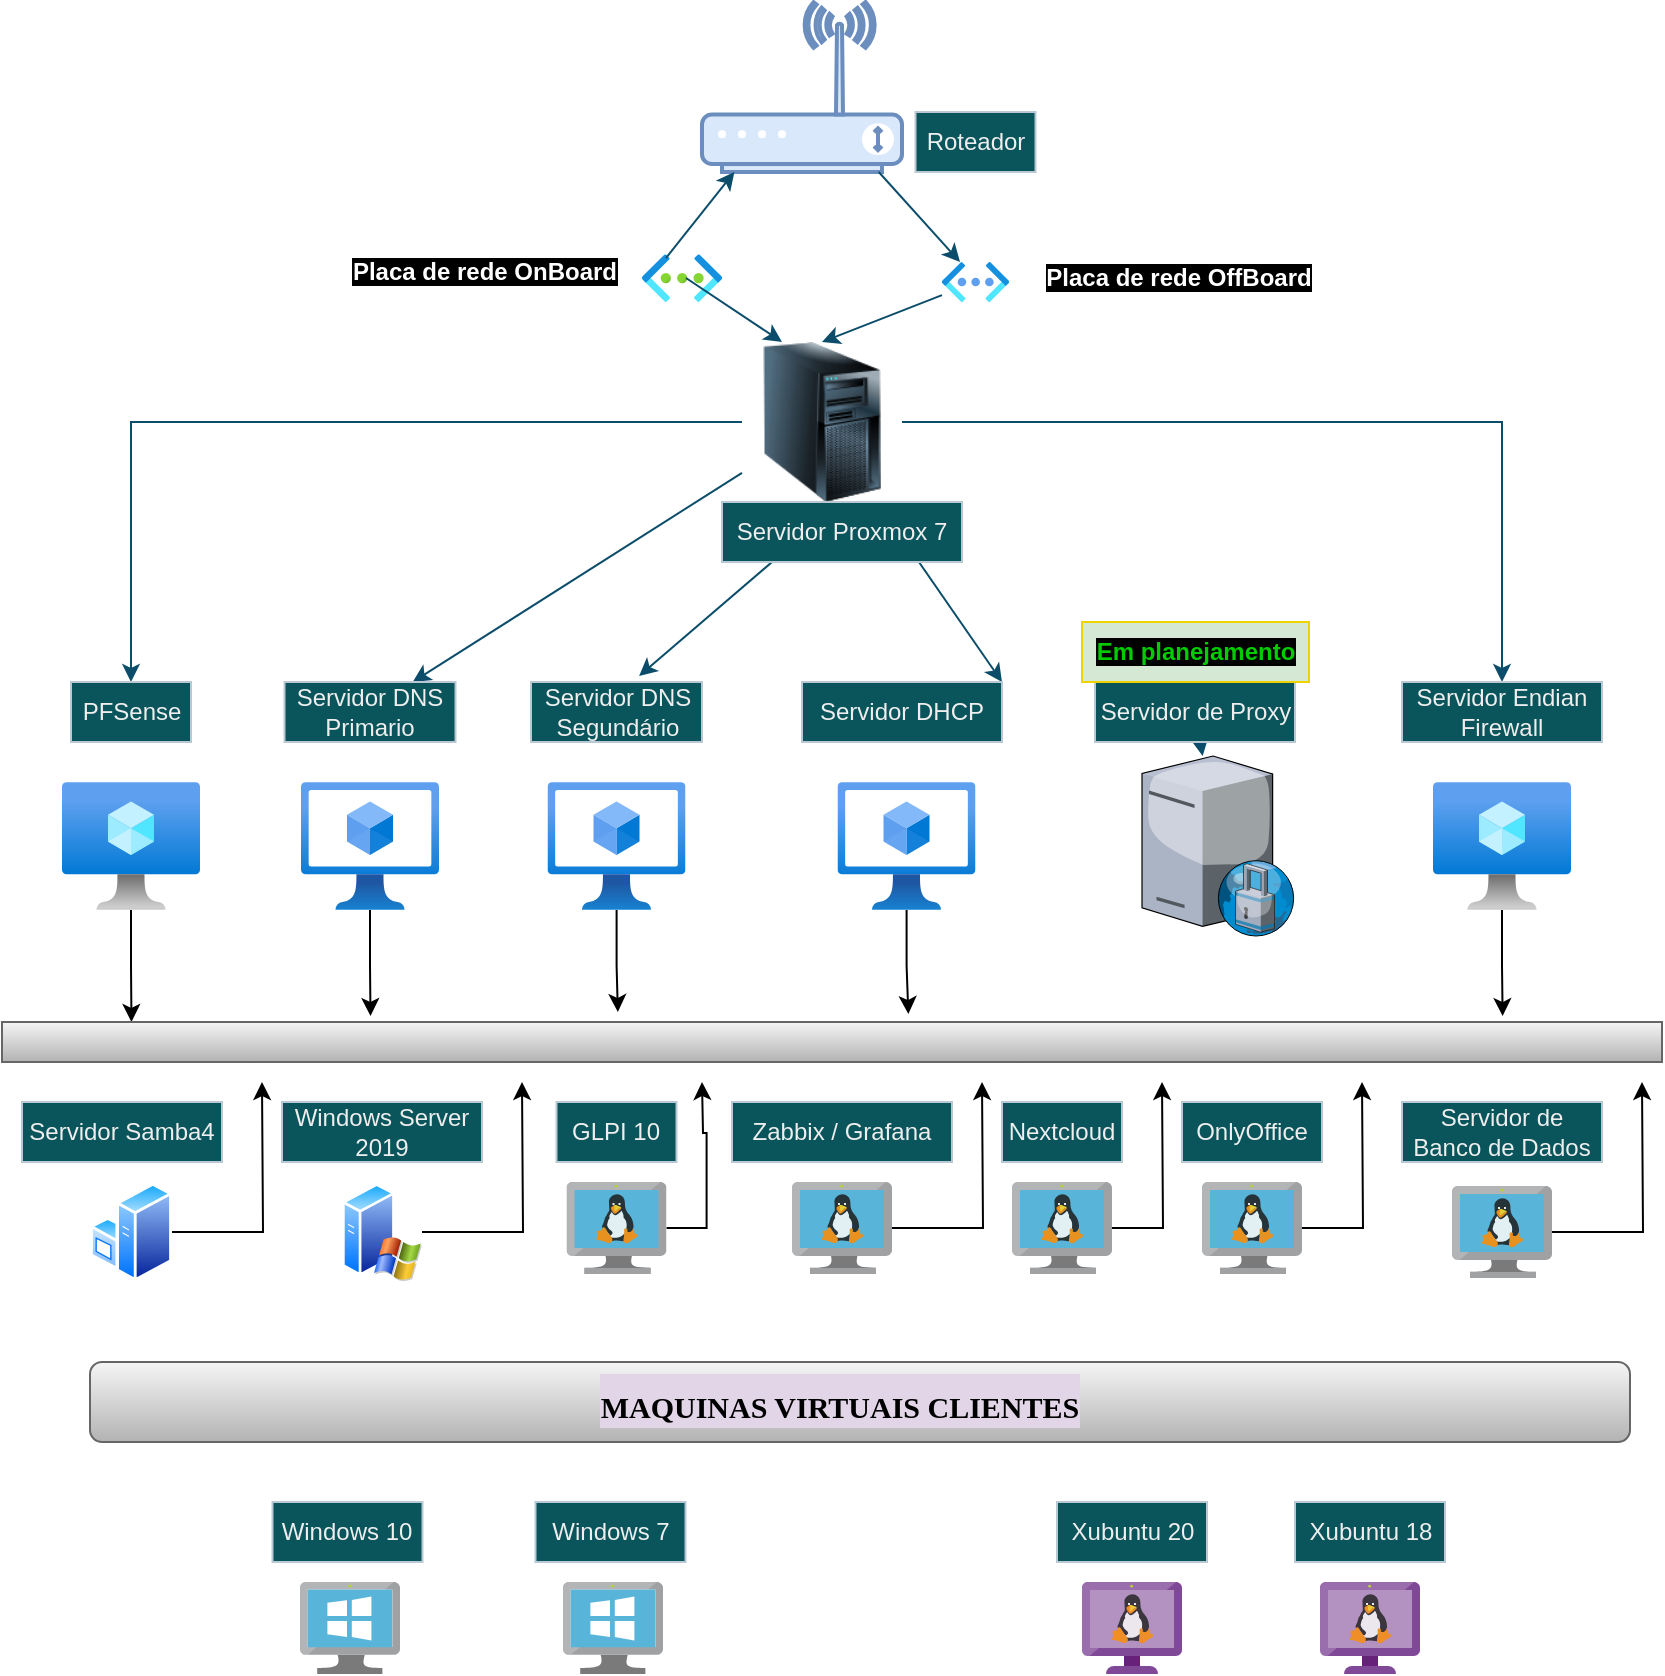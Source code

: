 <mxfile version="21.6.6" type="github">
  <diagram name="Página-1" id="z-KcZ3VixuFzE4qX6nMh">
    <mxGraphModel dx="794" dy="486" grid="1" gridSize="10" guides="1" tooltips="1" connect="1" arrows="1" fold="1" page="1" pageScale="1" pageWidth="827" pageHeight="1169" background="#ffffff" math="0" shadow="0">
      <root>
        <mxCell id="0" />
        <mxCell id="1" parent="0" />
        <mxCell id="HYDqoLFhDLZLG5UxYBqZ-31" style="edgeStyle=orthogonalEdgeStyle;rounded=0;orthogonalLoop=1;jettySize=auto;html=1;entryX=0.5;entryY=0;entryDx=0;entryDy=0;strokeColor=#0B4D6A;" parent="1" source="HYDqoLFhDLZLG5UxYBqZ-1" target="HYDqoLFhDLZLG5UxYBqZ-21" edge="1">
          <mxGeometry relative="1" as="geometry" />
        </mxCell>
        <mxCell id="HYDqoLFhDLZLG5UxYBqZ-32" style="edgeStyle=orthogonalEdgeStyle;rounded=0;orthogonalLoop=1;jettySize=auto;html=1;entryX=0.5;entryY=0;entryDx=0;entryDy=0;strokeColor=#0B4D6A;" parent="1" source="HYDqoLFhDLZLG5UxYBqZ-1" target="HYDqoLFhDLZLG5UxYBqZ-30" edge="1">
          <mxGeometry relative="1" as="geometry" />
        </mxCell>
        <mxCell id="HYDqoLFhDLZLG5UxYBqZ-33" style="edgeStyle=none;rounded=0;orthogonalLoop=1;jettySize=auto;html=1;entryX=0.75;entryY=0;entryDx=0;entryDy=0;strokeColor=#0B4D6A;" parent="1" source="HYDqoLFhDLZLG5UxYBqZ-1" target="HYDqoLFhDLZLG5UxYBqZ-23" edge="1">
          <mxGeometry relative="1" as="geometry">
            <mxPoint x="360" y="263" as="sourcePoint" />
            <mxPoint x="232.965" y="390" as="targetPoint" />
          </mxGeometry>
        </mxCell>
        <mxCell id="HYDqoLFhDLZLG5UxYBqZ-35" style="edgeStyle=none;rounded=0;orthogonalLoop=1;jettySize=auto;html=1;entryX=1;entryY=0;entryDx=0;entryDy=0;strokeColor=#0B4D6A;" parent="1" source="HYDqoLFhDLZLG5UxYBqZ-1" target="HYDqoLFhDLZLG5UxYBqZ-25" edge="1">
          <mxGeometry relative="1" as="geometry" />
        </mxCell>
        <mxCell id="HYDqoLFhDLZLG5UxYBqZ-1" value="" style="image;html=1;image=img/lib/clip_art/computers/Server_Tower_128x128.png;labelBackgroundColor=none;fillColor=#09555B;strokeColor=#BAC8D3;fontColor=#EEEEEE;" parent="1" vertex="1">
          <mxGeometry x="370" y="220" width="80" height="80" as="geometry" />
        </mxCell>
        <mxCell id="HYDqoLFhDLZLG5UxYBqZ-2" value="" style="verticalAlign=top;verticalLabelPosition=bottom;labelPosition=center;align=center;html=1;outlineConnect=0;gradientDirection=north;strokeWidth=2;shape=mxgraph.networks.wireless_modem;labelBackgroundColor=none;fillColor=#dae8fc;strokeColor=#6c8ebf;" parent="1" vertex="1">
          <mxGeometry x="350" y="50" width="100" height="85" as="geometry" />
        </mxCell>
        <mxCell id="HYDqoLFhDLZLG5UxYBqZ-3" value="Roteador" style="text;align=center;html=1;verticalAlign=middle;whiteSpace=wrap;rounded=0;labelBackgroundColor=none;fillColor=#09555B;fontColor=#EEEEEE;strokeColor=#BAC8D3;" parent="1" vertex="1">
          <mxGeometry x="456.75" y="105" width="60" height="30" as="geometry" />
        </mxCell>
        <mxCell id="HYDqoLFhDLZLG5UxYBqZ-4" value="" style="image;aspect=fixed;html=1;points=[];align=center;fontSize=12;image=img/lib/azure2/networking/Virtual_Networks.svg;labelBackgroundColor=none;fillColor=#09555B;strokeColor=#BAC8D3;fontColor=#EEEEEE;" parent="1" vertex="1">
          <mxGeometry x="320" y="176.12" width="40" height="23.88" as="geometry" />
        </mxCell>
        <mxCell id="HYDqoLFhDLZLG5UxYBqZ-8" style="edgeStyle=none;rounded=0;orthogonalLoop=1;jettySize=auto;html=1;labelBackgroundColor=none;fontColor=default;strokeColor=#0B4D6A;entryX=0.5;entryY=0;entryDx=0;entryDy=0;" parent="1" source="HYDqoLFhDLZLG5UxYBqZ-5" target="HYDqoLFhDLZLG5UxYBqZ-1" edge="1">
          <mxGeometry relative="1" as="geometry" />
        </mxCell>
        <mxCell id="HYDqoLFhDLZLG5UxYBqZ-5" value="" style="image;aspect=fixed;html=1;points=[];align=center;fontSize=12;image=img/lib/azure2/networking/Virtual_Networks_Classic.svg;labelBackgroundColor=none;fillColor=#09555B;strokeColor=#BAC8D3;fontColor=#EEEEEE;" parent="1" vertex="1">
          <mxGeometry x="470" y="180" width="33.5" height="20" as="geometry" />
        </mxCell>
        <mxCell id="HYDqoLFhDLZLG5UxYBqZ-7" value="" style="orthogonalLoop=1;jettySize=auto;html=1;rounded=0;entryX=0.269;entryY=0;entryDx=0;entryDy=0;entryPerimeter=0;labelBackgroundColor=none;fontColor=default;strokeColor=#0B4D6A;" parent="1" source="HYDqoLFhDLZLG5UxYBqZ-2" target="HYDqoLFhDLZLG5UxYBqZ-5" edge="1">
          <mxGeometry width="80" relative="1" as="geometry">
            <mxPoint x="410" y="210" as="sourcePoint" />
            <mxPoint x="490" y="210" as="targetPoint" />
          </mxGeometry>
        </mxCell>
        <mxCell id="HYDqoLFhDLZLG5UxYBqZ-9" value="" style="edgeStyle=none;orthogonalLoop=1;jettySize=auto;html=1;rounded=0;strokeColor=#0B4D6A;exitX=0.3;exitY=0.079;exitDx=0;exitDy=0;exitPerimeter=0;labelBackgroundColor=none;fontColor=default;" parent="1" source="HYDqoLFhDLZLG5UxYBqZ-4" target="HYDqoLFhDLZLG5UxYBqZ-2" edge="1">
          <mxGeometry width="80" relative="1" as="geometry">
            <mxPoint x="410" y="210" as="sourcePoint" />
            <mxPoint x="490" y="210" as="targetPoint" />
            <Array as="points" />
          </mxGeometry>
        </mxCell>
        <mxCell id="HYDqoLFhDLZLG5UxYBqZ-10" value="" style="edgeStyle=none;orthogonalLoop=1;jettySize=auto;html=1;rounded=0;strokeColor=#0B4D6A;exitX=0.3;exitY=0.079;exitDx=0;exitDy=0;exitPerimeter=0;labelBackgroundColor=none;fontColor=default;" parent="1" edge="1">
          <mxGeometry width="80" relative="1" as="geometry">
            <mxPoint x="342" y="188" as="sourcePoint" />
            <mxPoint x="390" y="220" as="targetPoint" />
            <Array as="points">
              <mxPoint x="390" y="220" />
            </Array>
          </mxGeometry>
        </mxCell>
        <mxCell id="HYDqoLFhDLZLG5UxYBqZ-36" style="edgeStyle=none;rounded=0;orthogonalLoop=1;jettySize=auto;html=1;exitX=0.5;exitY=0;exitDx=0;exitDy=0;entryX=0.632;entryY=-0.1;entryDx=0;entryDy=0;entryPerimeter=0;strokeColor=#0B4D6A;" parent="1" source="HYDqoLFhDLZLG5UxYBqZ-11" target="HYDqoLFhDLZLG5UxYBqZ-28" edge="1">
          <mxGeometry relative="1" as="geometry" />
        </mxCell>
        <mxCell id="HYDqoLFhDLZLG5UxYBqZ-11" value="Servidor Proxmox 7" style="text;align=center;html=1;verticalAlign=middle;whiteSpace=wrap;rounded=0;labelBackgroundColor=none;fillColor=#09555B;fontColor=#EEEEEE;strokeColor=#BAC8D3;" parent="1" vertex="1">
          <mxGeometry x="360" y="300" width="120" height="30" as="geometry" />
        </mxCell>
        <mxCell id="HYDqoLFhDLZLG5UxYBqZ-18" value="&lt;font style=&quot;background-color: rgb(0, 0, 0);&quot; color=&quot;#ffffff&quot;&gt;&lt;b&gt;Placa de rede OffBoard &lt;/b&gt;&lt;/font&gt;" style="text;strokeColor=none;align=center;fillColor=none;html=1;verticalAlign=middle;whiteSpace=wrap;rounded=0;fontColor=#EEEEEE;labelBackgroundColor=none;" parent="1" vertex="1">
          <mxGeometry x="516.75" y="173.06" width="143.25" height="30" as="geometry" />
        </mxCell>
        <mxCell id="HYDqoLFhDLZLG5UxYBqZ-19" value="&lt;font style=&quot;background-color: rgb(0, 0, 0);&quot; color=&quot;#ffffff&quot;&gt;&lt;b&gt;Placa de rede OnBoard &lt;/b&gt;&lt;/font&gt;" style="text;strokeColor=none;align=center;fillColor=none;html=1;verticalAlign=middle;whiteSpace=wrap;rounded=0;fontColor=#EEEEEE;labelBackgroundColor=none;" parent="1" vertex="1">
          <mxGeometry x="170" y="170" width="143.25" height="30" as="geometry" />
        </mxCell>
        <mxCell id="HYDqoLFhDLZLG5UxYBqZ-21" value="PFSense" style="text;align=center;html=1;verticalAlign=middle;whiteSpace=wrap;rounded=0;labelBackgroundColor=none;fillColor=#09555B;fontColor=#EEEEEE;strokeColor=#BAC8D3;" parent="1" vertex="1">
          <mxGeometry x="34.5" y="390" width="60" height="30" as="geometry" />
        </mxCell>
        <mxCell id="G6mCN-pESI46hSEwsqY2-21" style="edgeStyle=orthogonalEdgeStyle;rounded=0;orthogonalLoop=1;jettySize=auto;html=1;entryX=0.222;entryY=-0.15;entryDx=0;entryDy=0;entryPerimeter=0;" parent="1" source="HYDqoLFhDLZLG5UxYBqZ-22" target="G6mCN-pESI46hSEwsqY2-1" edge="1">
          <mxGeometry relative="1" as="geometry" />
        </mxCell>
        <mxCell id="HYDqoLFhDLZLG5UxYBqZ-22" value="" style="image;aspect=fixed;html=1;points=[];align=center;fontSize=12;image=img/lib/azure2/compute/Virtual_Machines_Classic.svg;strokeColor=#BAC8D3;fontColor=#EEEEEE;fillColor=#09555B;" parent="1" vertex="1">
          <mxGeometry x="149.5" y="440" width="69" height="64" as="geometry" />
        </mxCell>
        <mxCell id="HYDqoLFhDLZLG5UxYBqZ-23" value="Servidor DNS Primario" style="text;align=center;html=1;verticalAlign=middle;whiteSpace=wrap;rounded=0;labelBackgroundColor=none;fillColor=#09555B;fontColor=#EEEEEE;strokeColor=#BAC8D3;" parent="1" vertex="1">
          <mxGeometry x="141.25" y="390" width="85.5" height="30" as="geometry" />
        </mxCell>
        <mxCell id="G6mCN-pESI46hSEwsqY2-23" style="edgeStyle=orthogonalEdgeStyle;rounded=0;orthogonalLoop=1;jettySize=auto;html=1;entryX=0.546;entryY=-0.2;entryDx=0;entryDy=0;entryPerimeter=0;" parent="1" source="HYDqoLFhDLZLG5UxYBqZ-24" target="G6mCN-pESI46hSEwsqY2-1" edge="1">
          <mxGeometry relative="1" as="geometry" />
        </mxCell>
        <mxCell id="HYDqoLFhDLZLG5UxYBqZ-24" value="" style="image;aspect=fixed;html=1;points=[];align=center;fontSize=12;image=img/lib/azure2/compute/Virtual_Machines_Classic.svg;strokeColor=#BAC8D3;fontColor=#EEEEEE;fillColor=#09555B;" parent="1" vertex="1">
          <mxGeometry x="417.75" y="440" width="69" height="64" as="geometry" />
        </mxCell>
        <mxCell id="HYDqoLFhDLZLG5UxYBqZ-25" value="Servidor DHCP" style="text;align=center;html=1;verticalAlign=middle;whiteSpace=wrap;rounded=0;labelBackgroundColor=none;fillColor=#09555B;fontColor=#EEEEEE;strokeColor=#BAC8D3;" parent="1" vertex="1">
          <mxGeometry x="400" y="390" width="100" height="30" as="geometry" />
        </mxCell>
        <mxCell id="G6mCN-pESI46hSEwsqY2-22" style="edgeStyle=orthogonalEdgeStyle;rounded=0;orthogonalLoop=1;jettySize=auto;html=1;entryX=0.371;entryY=-0.25;entryDx=0;entryDy=0;entryPerimeter=0;" parent="1" source="HYDqoLFhDLZLG5UxYBqZ-26" target="G6mCN-pESI46hSEwsqY2-1" edge="1">
          <mxGeometry relative="1" as="geometry" />
        </mxCell>
        <mxCell id="HYDqoLFhDLZLG5UxYBqZ-26" value="" style="image;aspect=fixed;html=1;points=[];align=center;fontSize=12;image=img/lib/azure2/compute/Virtual_Machines_Classic.svg;strokeColor=#BAC8D3;fontColor=#EEEEEE;fillColor=#09555B;" parent="1" vertex="1">
          <mxGeometry x="272.75" y="440" width="69" height="64" as="geometry" />
        </mxCell>
        <mxCell id="HYDqoLFhDLZLG5UxYBqZ-28" value="Servidor DNS Segundário" style="text;align=center;html=1;verticalAlign=middle;whiteSpace=wrap;rounded=0;labelBackgroundColor=none;fillColor=#09555B;fontColor=#EEEEEE;strokeColor=#BAC8D3;" parent="1" vertex="1">
          <mxGeometry x="264.5" y="390" width="85.5" height="30" as="geometry" />
        </mxCell>
        <mxCell id="G6mCN-pESI46hSEwsqY2-24" style="edgeStyle=orthogonalEdgeStyle;rounded=0;orthogonalLoop=1;jettySize=auto;html=1;entryX=0.904;entryY=-0.15;entryDx=0;entryDy=0;entryPerimeter=0;" parent="1" source="HYDqoLFhDLZLG5UxYBqZ-29" target="G6mCN-pESI46hSEwsqY2-1" edge="1">
          <mxGeometry relative="1" as="geometry" />
        </mxCell>
        <mxCell id="HYDqoLFhDLZLG5UxYBqZ-29" value="" style="image;aspect=fixed;html=1;points=[];align=center;fontSize=12;image=img/lib/azure2/compute/Virtual_Machine.svg;strokeColor=#BAC8D3;fontColor=#EEEEEE;fillColor=#09555B;" parent="1" vertex="1">
          <mxGeometry x="715.5" y="440" width="69" height="64" as="geometry" />
        </mxCell>
        <mxCell id="HYDqoLFhDLZLG5UxYBqZ-30" value="Servidor Endian Firewall" style="text;align=center;html=1;verticalAlign=middle;whiteSpace=wrap;rounded=0;labelBackgroundColor=none;fillColor=#09555B;fontColor=#EEEEEE;strokeColor=#BAC8D3;" parent="1" vertex="1">
          <mxGeometry x="700" y="390" width="100" height="30" as="geometry" />
        </mxCell>
        <mxCell id="G6mCN-pESI46hSEwsqY2-20" style="edgeStyle=orthogonalEdgeStyle;rounded=0;orthogonalLoop=1;jettySize=auto;html=1;entryX=0.078;entryY=0;entryDx=0;entryDy=0;entryPerimeter=0;" parent="1" source="HYDqoLFhDLZLG5UxYBqZ-37" target="G6mCN-pESI46hSEwsqY2-1" edge="1">
          <mxGeometry relative="1" as="geometry" />
        </mxCell>
        <mxCell id="HYDqoLFhDLZLG5UxYBqZ-37" value="" style="image;aspect=fixed;html=1;points=[];align=center;fontSize=12;image=img/lib/azure2/compute/Virtual_Machine.svg;strokeColor=#BAC8D3;fontColor=#EEEEEE;fillColor=#09555B;" parent="1" vertex="1">
          <mxGeometry x="30" y="440" width="69" height="64" as="geometry" />
        </mxCell>
        <mxCell id="HYDqoLFhDLZLG5UxYBqZ-38" value="" style="verticalLabelPosition=bottom;sketch=0;aspect=fixed;html=1;verticalAlign=top;strokeColor=none;align=center;outlineConnect=0;shape=mxgraph.citrix.proxy_server;fontColor=#EEEEEE;fillColor=#09555B;" parent="1" vertex="1">
          <mxGeometry x="570" y="427" width="76.5" height="90" as="geometry" />
        </mxCell>
        <mxCell id="HYDqoLFhDLZLG5UxYBqZ-40" style="edgeStyle=none;rounded=0;orthogonalLoop=1;jettySize=auto;html=1;strokeColor=#0B4D6A;" parent="1" source="HYDqoLFhDLZLG5UxYBqZ-39" target="HYDqoLFhDLZLG5UxYBqZ-38" edge="1">
          <mxGeometry relative="1" as="geometry" />
        </mxCell>
        <mxCell id="HYDqoLFhDLZLG5UxYBqZ-39" value="Servidor de Proxy" style="text;align=center;html=1;verticalAlign=middle;whiteSpace=wrap;rounded=0;labelBackgroundColor=none;fillColor=#09555B;fontColor=#EEEEEE;strokeColor=#BAC8D3;" parent="1" vertex="1">
          <mxGeometry x="546.5" y="390" width="100" height="30" as="geometry" />
        </mxCell>
        <mxCell id="G6mCN-pESI46hSEwsqY2-1" value="" style="rounded=0;whiteSpace=wrap;html=1;fillColor=#f5f5f5;strokeColor=#666666;gradientColor=#b3b3b3;" parent="1" vertex="1">
          <mxGeometry y="560" width="830" height="20" as="geometry" />
        </mxCell>
        <mxCell id="G6mCN-pESI46hSEwsqY2-26" style="edgeStyle=orthogonalEdgeStyle;rounded=0;orthogonalLoop=1;jettySize=auto;html=1;" parent="1" source="G6mCN-pESI46hSEwsqY2-3" edge="1">
          <mxGeometry relative="1" as="geometry">
            <mxPoint x="260" y="590" as="targetPoint" />
          </mxGeometry>
        </mxCell>
        <mxCell id="G6mCN-pESI46hSEwsqY2-3" value="" style="image;aspect=fixed;perimeter=ellipsePerimeter;html=1;align=center;shadow=0;dashed=0;spacingTop=3;image=img/lib/active_directory/windows_server_2.svg;" parent="1" vertex="1">
          <mxGeometry x="170" y="640" width="40" height="50" as="geometry" />
        </mxCell>
        <mxCell id="G6mCN-pESI46hSEwsqY2-25" style="edgeStyle=orthogonalEdgeStyle;rounded=0;orthogonalLoop=1;jettySize=auto;html=1;" parent="1" source="G6mCN-pESI46hSEwsqY2-5" edge="1">
          <mxGeometry relative="1" as="geometry">
            <mxPoint x="130" y="590" as="targetPoint" />
          </mxGeometry>
        </mxCell>
        <mxCell id="G6mCN-pESI46hSEwsqY2-5" value="" style="image;aspect=fixed;perimeter=ellipsePerimeter;html=1;align=center;shadow=0;dashed=0;spacingTop=3;image=img/lib/active_directory/windows_server.svg;" parent="1" vertex="1">
          <mxGeometry x="44" y="640" width="41" height="50" as="geometry" />
        </mxCell>
        <mxCell id="G6mCN-pESI46hSEwsqY2-6" value="Servidor Samba4" style="text;align=center;html=1;verticalAlign=middle;whiteSpace=wrap;rounded=0;labelBackgroundColor=none;fillColor=#09555B;fontColor=#EEEEEE;strokeColor=#BAC8D3;" parent="1" vertex="1">
          <mxGeometry x="10" y="600" width="100" height="30" as="geometry" />
        </mxCell>
        <mxCell id="G6mCN-pESI46hSEwsqY2-8" value="Windows Server 2019" style="text;align=center;html=1;verticalAlign=middle;whiteSpace=wrap;rounded=0;labelBackgroundColor=none;fillColor=#09555B;fontColor=#EEEEEE;strokeColor=#BAC8D3;" parent="1" vertex="1">
          <mxGeometry x="140" y="600" width="100" height="30" as="geometry" />
        </mxCell>
        <mxCell id="G6mCN-pESI46hSEwsqY2-30" style="edgeStyle=orthogonalEdgeStyle;rounded=0;orthogonalLoop=1;jettySize=auto;html=1;" parent="1" source="G6mCN-pESI46hSEwsqY2-9" edge="1">
          <mxGeometry relative="1" as="geometry">
            <mxPoint x="350" y="590" as="targetPoint" />
          </mxGeometry>
        </mxCell>
        <mxCell id="G6mCN-pESI46hSEwsqY2-9" value="" style="image;sketch=0;aspect=fixed;html=1;points=[];align=center;fontSize=12;image=img/lib/mscae/VM_Linux.svg;" parent="1" vertex="1">
          <mxGeometry x="282.25" y="640" width="50" height="46" as="geometry" />
        </mxCell>
        <mxCell id="G6mCN-pESI46hSEwsqY2-11" value="GLPI 10" style="text;align=center;html=1;verticalAlign=middle;whiteSpace=wrap;rounded=0;labelBackgroundColor=none;fillColor=#09555B;fontColor=#EEEEEE;strokeColor=#BAC8D3;" parent="1" vertex="1">
          <mxGeometry x="277.25" y="600" width="60" height="30" as="geometry" />
        </mxCell>
        <mxCell id="G6mCN-pESI46hSEwsqY2-28" style="edgeStyle=orthogonalEdgeStyle;rounded=0;orthogonalLoop=1;jettySize=auto;html=1;" parent="1" source="G6mCN-pESI46hSEwsqY2-12" edge="1">
          <mxGeometry relative="1" as="geometry">
            <mxPoint x="490" y="590" as="targetPoint" />
          </mxGeometry>
        </mxCell>
        <mxCell id="G6mCN-pESI46hSEwsqY2-12" value="" style="image;sketch=0;aspect=fixed;html=1;points=[];align=center;fontSize=12;image=img/lib/mscae/VM_Linux.svg;" parent="1" vertex="1">
          <mxGeometry x="395" y="640" width="50" height="46" as="geometry" />
        </mxCell>
        <mxCell id="G6mCN-pESI46hSEwsqY2-13" value="Zabbix / Grafana" style="text;align=center;html=1;verticalAlign=middle;whiteSpace=wrap;rounded=0;labelBackgroundColor=none;fillColor=#09555B;fontColor=#EEEEEE;strokeColor=#BAC8D3;" parent="1" vertex="1">
          <mxGeometry x="365" y="600" width="110" height="30" as="geometry" />
        </mxCell>
        <mxCell id="G6mCN-pESI46hSEwsqY2-29" style="edgeStyle=orthogonalEdgeStyle;rounded=0;orthogonalLoop=1;jettySize=auto;html=1;" parent="1" source="G6mCN-pESI46hSEwsqY2-14" edge="1">
          <mxGeometry relative="1" as="geometry">
            <mxPoint x="580" y="590" as="targetPoint" />
          </mxGeometry>
        </mxCell>
        <mxCell id="G6mCN-pESI46hSEwsqY2-14" value="" style="image;sketch=0;aspect=fixed;html=1;points=[];align=center;fontSize=12;image=img/lib/mscae/VM_Linux.svg;" parent="1" vertex="1">
          <mxGeometry x="505" y="640" width="50" height="46" as="geometry" />
        </mxCell>
        <mxCell id="G6mCN-pESI46hSEwsqY2-15" value="Nextcloud" style="text;align=center;html=1;verticalAlign=middle;whiteSpace=wrap;rounded=0;labelBackgroundColor=none;fillColor=#09555B;fontColor=#EEEEEE;strokeColor=#BAC8D3;" parent="1" vertex="1">
          <mxGeometry x="500" y="600" width="60" height="30" as="geometry" />
        </mxCell>
        <mxCell id="G6mCN-pESI46hSEwsqY2-31" style="edgeStyle=orthogonalEdgeStyle;rounded=0;orthogonalLoop=1;jettySize=auto;html=1;" parent="1" source="G6mCN-pESI46hSEwsqY2-16" edge="1">
          <mxGeometry relative="1" as="geometry">
            <mxPoint x="680" y="590" as="targetPoint" />
          </mxGeometry>
        </mxCell>
        <mxCell id="G6mCN-pESI46hSEwsqY2-16" value="" style="image;sketch=0;aspect=fixed;html=1;points=[];align=center;fontSize=12;image=img/lib/mscae/VM_Linux.svg;" parent="1" vertex="1">
          <mxGeometry x="600" y="640" width="50" height="46" as="geometry" />
        </mxCell>
        <mxCell id="G6mCN-pESI46hSEwsqY2-17" value="OnlyOffice" style="text;align=center;html=1;verticalAlign=middle;whiteSpace=wrap;rounded=0;labelBackgroundColor=none;fillColor=#09555B;fontColor=#EEEEEE;strokeColor=#BAC8D3;" parent="1" vertex="1">
          <mxGeometry x="590" y="600" width="70" height="30" as="geometry" />
        </mxCell>
        <mxCell id="G6mCN-pESI46hSEwsqY2-32" style="edgeStyle=orthogonalEdgeStyle;rounded=0;orthogonalLoop=1;jettySize=auto;html=1;" parent="1" source="G6mCN-pESI46hSEwsqY2-18" edge="1">
          <mxGeometry relative="1" as="geometry">
            <mxPoint x="820" y="590" as="targetPoint" />
          </mxGeometry>
        </mxCell>
        <mxCell id="G6mCN-pESI46hSEwsqY2-18" value="" style="image;sketch=0;aspect=fixed;html=1;points=[];align=center;fontSize=12;image=img/lib/mscae/VM_Linux.svg;" parent="1" vertex="1">
          <mxGeometry x="725" y="642" width="50" height="46" as="geometry" />
        </mxCell>
        <mxCell id="G6mCN-pESI46hSEwsqY2-19" value="Servidor de Banco de Dados" style="text;align=center;html=1;verticalAlign=middle;whiteSpace=wrap;rounded=0;labelBackgroundColor=none;fillColor=#09555B;fontColor=#EEEEEE;strokeColor=#BAC8D3;" parent="1" vertex="1">
          <mxGeometry x="700" y="600" width="100" height="30" as="geometry" />
        </mxCell>
        <mxCell id="G6mCN-pESI46hSEwsqY2-33" value="" style="rounded=1;whiteSpace=wrap;html=1;fillColor=#f5f5f5;strokeColor=#666666;gradientColor=#b3b3b3;" parent="1" vertex="1">
          <mxGeometry x="44" y="730" width="770" height="40" as="geometry" />
        </mxCell>
        <mxCell id="G6mCN-pESI46hSEwsqY2-34" value="&lt;h1&gt;&lt;b style=&quot;background-color: rgb(225, 213, 231);&quot;&gt;&lt;font face=&quot;Verdana&quot; style=&quot;font-size: 15px;&quot;&gt;MAQUINAS VIRTUAIS CLIENTES&lt;/font&gt;&lt;/b&gt;&lt;/h1&gt;" style="text;strokeColor=none;align=center;fillColor=none;html=1;verticalAlign=middle;whiteSpace=wrap;rounded=0;" parent="1" vertex="1">
          <mxGeometry x="244" y="735" width="350" height="30" as="geometry" />
        </mxCell>
        <mxCell id="G6mCN-pESI46hSEwsqY2-35" value="" style="image;sketch=0;aspect=fixed;html=1;points=[];align=center;fontSize=12;image=img/lib/mscae/VirtualMachineWindows.svg;rounded=0;fontFamily=Helvetica;fontColor=default;fillColor=none;gradientColor=none;" parent="1" vertex="1">
          <mxGeometry x="149" y="840" width="50" height="46" as="geometry" />
        </mxCell>
        <mxCell id="G6mCN-pESI46hSEwsqY2-36" value="Windows 10" style="text;align=center;html=1;verticalAlign=middle;whiteSpace=wrap;rounded=0;labelBackgroundColor=none;fillColor=#09555B;fontColor=#EEEEEE;strokeColor=#BAC8D3;" parent="1" vertex="1">
          <mxGeometry x="135.25" y="800" width="75" height="30" as="geometry" />
        </mxCell>
        <mxCell id="G6mCN-pESI46hSEwsqY2-37" value="" style="image;sketch=0;aspect=fixed;html=1;points=[];align=center;fontSize=12;image=img/lib/mscae/VirtualMachineWindows.svg;rounded=0;fontFamily=Helvetica;fontColor=default;fillColor=none;gradientColor=none;" parent="1" vertex="1">
          <mxGeometry x="280.5" y="840" width="50" height="46" as="geometry" />
        </mxCell>
        <mxCell id="G6mCN-pESI46hSEwsqY2-38" value="Windows 7" style="text;align=center;html=1;verticalAlign=middle;whiteSpace=wrap;rounded=0;labelBackgroundColor=none;fillColor=#09555B;fontColor=#EEEEEE;strokeColor=#BAC8D3;" parent="1" vertex="1">
          <mxGeometry x="266.75" y="800" width="75" height="30" as="geometry" />
        </mxCell>
        <mxCell id="G6mCN-pESI46hSEwsqY2-39" value="" style="image;sketch=0;aspect=fixed;html=1;points=[];align=center;fontSize=12;image=img/lib/mscae/VM_Linux_Non_Azure.svg;rounded=0;fontFamily=Helvetica;fontColor=default;fillColor=none;gradientColor=none;" parent="1" vertex="1">
          <mxGeometry x="540" y="840" width="50" height="46" as="geometry" />
        </mxCell>
        <mxCell id="G6mCN-pESI46hSEwsqY2-40" value="Xubuntu 20" style="text;align=center;html=1;verticalAlign=middle;whiteSpace=wrap;rounded=0;labelBackgroundColor=none;fillColor=#09555B;fontColor=#EEEEEE;strokeColor=#BAC8D3;" parent="1" vertex="1">
          <mxGeometry x="527.5" y="800" width="75" height="30" as="geometry" />
        </mxCell>
        <mxCell id="G6mCN-pESI46hSEwsqY2-41" value="" style="image;sketch=0;aspect=fixed;html=1;points=[];align=center;fontSize=12;image=img/lib/mscae/VM_Linux_Non_Azure.svg;rounded=0;fontFamily=Helvetica;fontColor=default;fillColor=none;gradientColor=none;" parent="1" vertex="1">
          <mxGeometry x="659" y="840" width="50" height="46" as="geometry" />
        </mxCell>
        <mxCell id="G6mCN-pESI46hSEwsqY2-42" value="Xubuntu 18" style="text;align=center;html=1;verticalAlign=middle;whiteSpace=wrap;rounded=0;labelBackgroundColor=none;fillColor=#09555B;fontColor=#EEEEEE;strokeColor=#BAC8D3;" parent="1" vertex="1">
          <mxGeometry x="646.5" y="800" width="75" height="30" as="geometry" />
        </mxCell>
        <mxCell id="B9Fp0uLAm0X1w9BT0swN-1" value="&lt;font color=&quot;#00cc00&quot; style=&quot;background-color: rgb(0, 0, 0);&quot;&gt;Em planejamento&lt;/font&gt;" style="text;align=center;html=1;verticalAlign=middle;whiteSpace=wrap;rounded=0;fontStyle=1;fillColor=#d5e8d4;strokeColor=#edd400;" vertex="1" parent="1">
          <mxGeometry x="540" y="360" width="113.5" height="30" as="geometry" />
        </mxCell>
      </root>
    </mxGraphModel>
  </diagram>
</mxfile>
